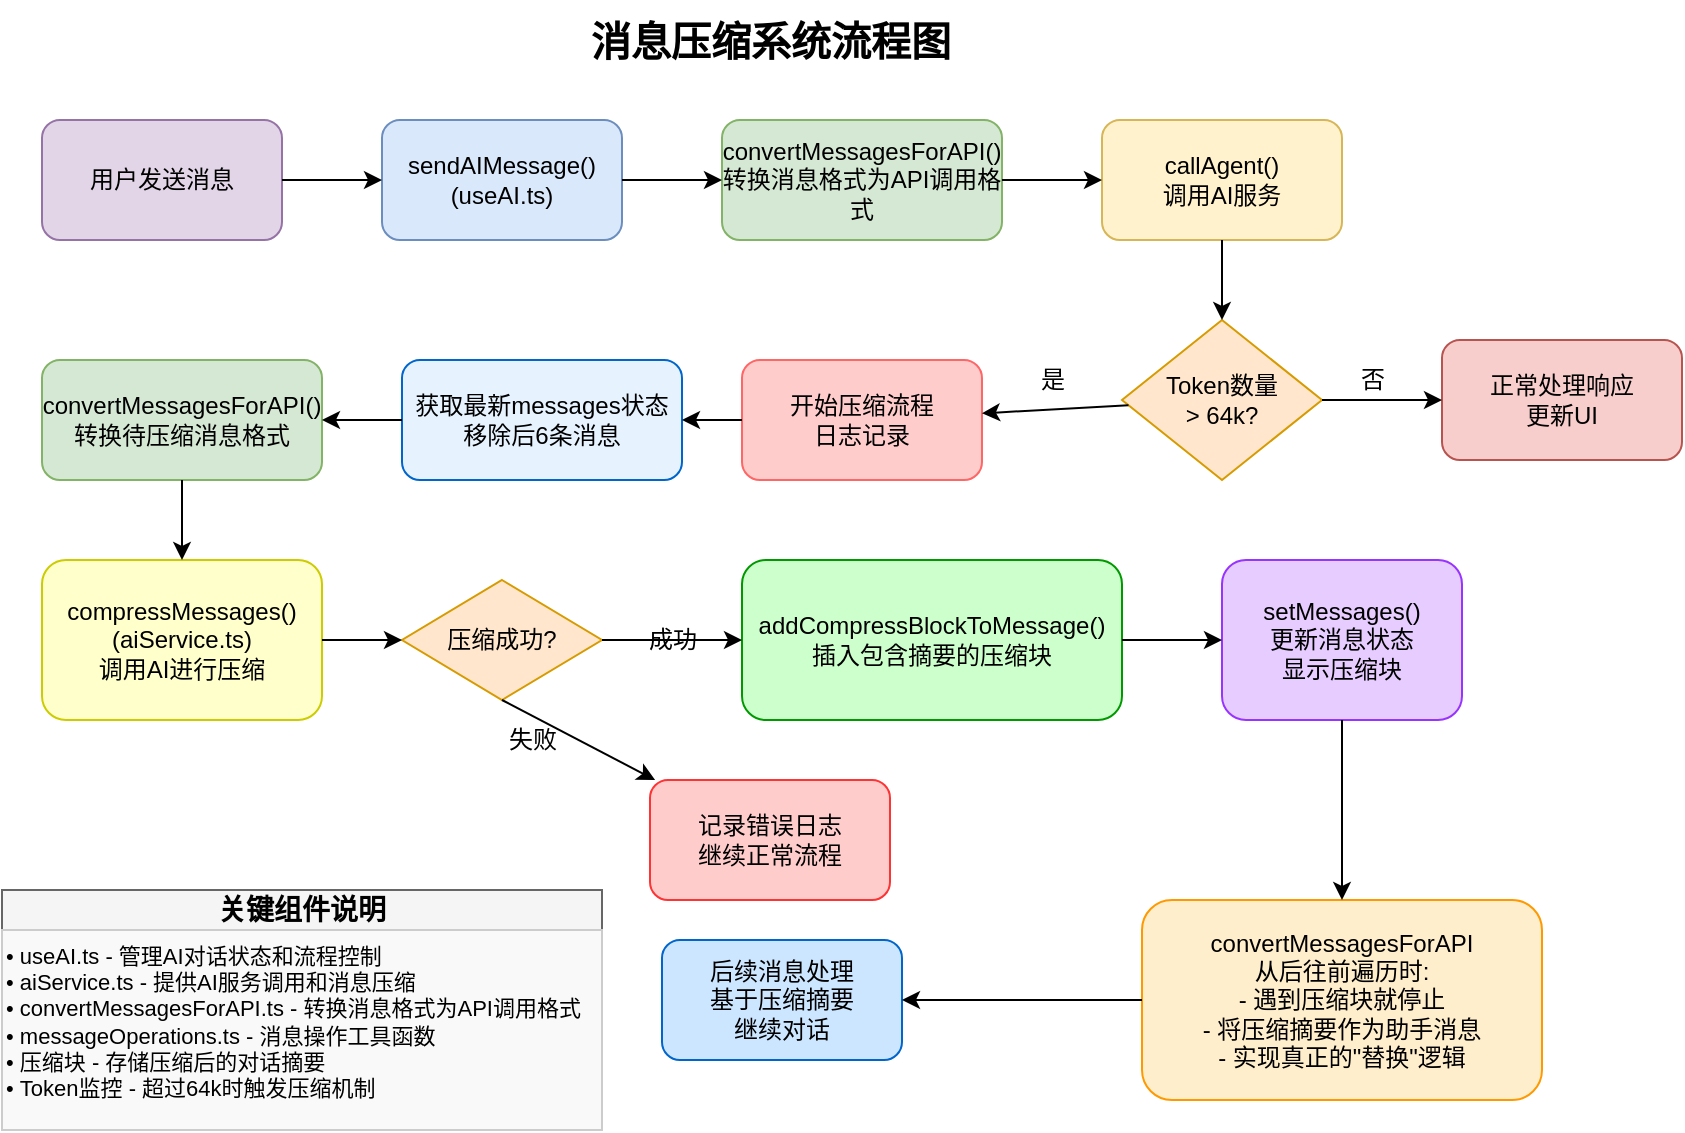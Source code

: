 <mxfile>
    <diagram name="消息压缩流程图" id="message-compression-flow">
        <mxGraphModel dx="1371" dy="849" grid="1" gridSize="10" guides="1" tooltips="1" connect="1" arrows="1" fold="1" page="1" pageScale="1" pageWidth="827" pageHeight="1169" math="0" shadow="0">
            <root>
                <mxCell id="0"/>
                <mxCell id="1" parent="0"/>
                <mxCell id="title" value="消息压缩系统流程图" style="text;strokeColor=none;fillColor=none;html=1;fontSize=20;fontStyle=1;verticalAlign=middle;align=center;" parent="1" vertex="1">
                    <mxGeometry x="300" y="20" width="227" height="40" as="geometry"/>
                </mxCell>
                <mxCell id="user-send" value="用户发送消息" style="rounded=1;whiteSpace=wrap;html=1;fillColor=#e1d5e7;strokeColor=#9673a6;" parent="1" vertex="1">
                    <mxGeometry x="50" y="80" width="120" height="60" as="geometry"/>
                </mxCell>
                <mxCell id="send-ai-message" value="sendAIMessage()&lt;br&gt;(useAI.ts)" style="rounded=1;whiteSpace=wrap;html=1;fillColor=#dae8fc;strokeColor=#6c8ebf;" parent="1" vertex="1">
                    <mxGeometry x="220" y="80" width="120" height="60" as="geometry"/>
                </mxCell>
                <mxCell id="get-recent-messages" value="convertMessagesForAPI()&lt;br&gt;转换消息格式为API调用格式" style="rounded=1;whiteSpace=wrap;html=1;fillColor=#d5e8d4;strokeColor=#82b366;" parent="1" vertex="1">
                    <mxGeometry x="390" y="80" width="140" height="60" as="geometry"/>
                </mxCell>
                <mxCell id="call-agent" value="callAgent()&lt;br&gt;调用AI服务" style="rounded=1;whiteSpace=wrap;html=1;fillColor=#fff2cc;strokeColor=#d6b656;" parent="1" vertex="1">
                    <mxGeometry x="580" y="80" width="120" height="60" as="geometry"/>
                </mxCell>
                <mxCell id="token-check" value="Token数量&lt;br&gt;&amp;gt; 64k?" style="rhombus;whiteSpace=wrap;html=1;fillColor=#ffe6cc;strokeColor=#d79b00;" parent="1" vertex="1">
                    <mxGeometry x="590" y="180" width="100" height="80" as="geometry"/>
                </mxCell>
                <mxCell id="normal-process" value="正常处理响应&lt;br&gt;更新UI" style="rounded=1;whiteSpace=wrap;html=1;fillColor=#f8cecc;strokeColor=#b85450;" parent="1" vertex="1">
                    <mxGeometry x="750" y="190" width="120" height="60" as="geometry"/>
                </mxCell>
                <mxCell id="compression-start" value="开始压缩流程&lt;br&gt;日志记录" style="rounded=1;whiteSpace=wrap;html=1;fillColor=#ffcccc;strokeColor=#ff6666;" parent="1" vertex="1">
                    <mxGeometry x="400" y="200" width="120" height="60" as="geometry"/>
                </mxCell>
                <mxCell id="get-compress-messages" value="获取最新messages状态&lt;br&gt;移除后6条消息" style="rounded=1;whiteSpace=wrap;html=1;fillColor=#e6f3ff;strokeColor=#0066cc;" parent="1" vertex="1">
                    <mxGeometry x="230" y="200" width="140" height="60" as="geometry"/>
                </mxCell>
                <mxCell id="get-recent-for-compress" value="convertMessagesForAPI()&lt;br&gt;转换待压缩消息格式" style="rounded=1;whiteSpace=wrap;html=1;fillColor=#d5e8d4;strokeColor=#82b366;" parent="1" vertex="1">
                    <mxGeometry x="50" y="200" width="140" height="60" as="geometry"/>
                </mxCell>
                <mxCell id="compress-messages" value="compressMessages()&lt;br&gt;(aiService.ts)&lt;br&gt;调用AI进行压缩" style="rounded=1;whiteSpace=wrap;html=1;fillColor=#ffffcc;strokeColor=#cccc00;" parent="1" vertex="1">
                    <mxGeometry x="50" y="300" width="140" height="80" as="geometry"/>
                </mxCell>
                <mxCell id="compress-result" value="压缩成功?" style="rhombus;whiteSpace=wrap;html=1;fillColor=#ffe6cc;strokeColor=#d79b00;" parent="1" vertex="1">
                    <mxGeometry x="230" y="310" width="100" height="60" as="geometry"/>
                </mxCell>
                <mxCell id="compress-success" value="addCompressBlockToMessage()&lt;br&gt;插入包含摘要的压缩块" style="rounded=1;whiteSpace=wrap;html=1;fillColor=#ccffcc;strokeColor=#009900;" parent="1" vertex="1">
                    <mxGeometry x="400" y="300" width="190" height="80" as="geometry"/>
                </mxCell>
                <mxCell id="compress-error" value="记录错误日志&lt;br&gt;继续正常流程" style="rounded=1;whiteSpace=wrap;html=1;fillColor=#ffcccc;strokeColor=#ff3333;" parent="1" vertex="1">
                    <mxGeometry x="354" y="410" width="120" height="60" as="geometry"/>
                </mxCell>
                <mxCell id="update-messages" value="setMessages()&lt;br&gt;更新消息状态&lt;br&gt;显示压缩块" style="rounded=1;whiteSpace=wrap;html=1;fillColor=#e6ccff;strokeColor=#9933ff;" parent="1" vertex="1">
                    <mxGeometry x="640" y="300" width="120" height="80" as="geometry"/>
                </mxCell>
                <mxCell id="compress-block-handling" value="convertMessagesForAPI&lt;br&gt;从后往前遍历时:&lt;br&gt;- 遇到压缩块就停止&lt;br&gt;- 将压缩摘要作为助手消息&lt;br&gt;- 实现真正的&quot;替换&quot;逻辑" style="rounded=1;whiteSpace=wrap;html=1;fillColor=#ffeecc;strokeColor=#ff9900;" parent="1" vertex="1">
                    <mxGeometry x="600" y="470" width="200" height="100" as="geometry"/>
                </mxCell>
                <mxCell id="future-messages" value="后续消息处理&lt;br&gt;基于压缩摘要&lt;br&gt;继续对话" style="rounded=1;whiteSpace=wrap;html=1;fillColor=#cce6ff;strokeColor=#0066cc;" parent="1" vertex="1">
                    <mxGeometry x="360" y="490" width="120" height="60" as="geometry"/>
                </mxCell>
                <mxCell id="edge1" parent="1" source="user-send" target="send-ai-message" edge="1">
                    <mxGeometry relative="1" as="geometry"/>
                </mxCell>
                <mxCell id="edge2" parent="1" source="send-ai-message" target="get-recent-messages" edge="1">
                    <mxGeometry relative="1" as="geometry"/>
                </mxCell>
                <mxCell id="edge3" parent="1" source="get-recent-messages" target="call-agent" edge="1">
                    <mxGeometry relative="1" as="geometry"/>
                </mxCell>
                <mxCell id="edge4" parent="1" source="call-agent" target="token-check" edge="1">
                    <mxGeometry relative="1" as="geometry"/>
                </mxCell>
                <mxCell id="edge5" parent="1" source="token-check" target="normal-process" edge="1">
                    <mxGeometry relative="1" as="geometry">
                        <mxPoint x="720" y="220" as="targetPoint"/>
                    </mxGeometry>
                </mxCell>
                <mxCell id="edge6" parent="1" source="token-check" target="compression-start" edge="1">
                    <mxGeometry relative="1" as="geometry"/>
                </mxCell>
                <mxCell id="edge7" parent="1" source="compression-start" target="get-compress-messages" edge="1">
                    <mxGeometry relative="1" as="geometry"/>
                </mxCell>
                <mxCell id="edge8" parent="1" source="get-compress-messages" target="get-recent-for-compress" edge="1">
                    <mxGeometry relative="1" as="geometry"/>
                </mxCell>
                <mxCell id="edge9" parent="1" source="get-recent-for-compress" target="compress-messages" edge="1">
                    <mxGeometry relative="1" as="geometry"/>
                </mxCell>
                <mxCell id="edge10" parent="1" source="compress-messages" target="compress-result" edge="1">
                    <mxGeometry relative="1" as="geometry"/>
                </mxCell>
                <mxCell id="edge11" parent="1" source="compress-result" target="compress-success" edge="1">
                    <mxGeometry relative="1" as="geometry"/>
                </mxCell>
                <mxCell id="edge12" style="exitX=0.5;exitY=1;exitDx=0;exitDy=0;" parent="1" source="compress-result" target="compress-error" edge="1">
                    <mxGeometry relative="1" as="geometry"/>
                </mxCell>
                <mxCell id="edge13" parent="1" source="compress-success" target="update-messages" edge="1">
                    <mxGeometry relative="1" as="geometry"/>
                </mxCell>
                <mxCell id="edge14" style="exitX=0.5;exitY=1;exitDx=0;exitDy=0;entryX=0.5;entryY=0;entryDx=0;entryDy=0;" parent="1" source="update-messages" target="compress-block-handling" edge="1">
                    <mxGeometry relative="1" as="geometry">
                        <mxPoint x="710" y="520" as="sourcePoint"/>
                        <mxPoint x="150" y="650" as="targetPoint"/>
                        <Array as="points"/>
                    </mxGeometry>
                </mxCell>
                <mxCell id="edge15" parent="1" source="compress-block-handling" target="future-messages" edge="1">
                    <mxGeometry relative="1" as="geometry"/>
                </mxCell>
                <mxCell id="label-yes" value="是" style="text;strokeColor=none;fillColor=none;html=1;fontSize=12;fontStyle=0;verticalAlign=middle;align=center;" parent="1" vertex="1">
                    <mxGeometry x="540" y="200" width="30" height="20" as="geometry"/>
                </mxCell>
                <mxCell id="label-no" value="否" style="text;strokeColor=none;fillColor=none;html=1;fontSize=12;fontStyle=0;verticalAlign=middle;align=center;" parent="1" vertex="1">
                    <mxGeometry x="700" y="200" width="30" height="20" as="geometry"/>
                </mxCell>
                <mxCell id="label-success" value="成功" style="text;strokeColor=none;fillColor=none;html=1;fontSize=12;fontStyle=0;verticalAlign=middle;align=center;" parent="1" vertex="1">
                    <mxGeometry x="350" y="330" width="30" height="20" as="geometry"/>
                </mxCell>
                <mxCell id="label-fail" value="失败" style="text;strokeColor=none;fillColor=none;html=1;fontSize=12;fontStyle=0;verticalAlign=middle;align=center;" parent="1" vertex="1">
                    <mxGeometry x="280" y="380" width="30" height="20" as="geometry"/>
                </mxCell>
                <mxCell id="2" value="" style="group" vertex="1" connectable="0" parent="1">
                    <mxGeometry x="30" y="465" width="300" height="120" as="geometry"/>
                </mxCell>
                <mxCell id="components-box" value="关键组件说明" style="rounded=0;whiteSpace=wrap;html=1;fillColor=#f5f5f5;strokeColor=#666666;fontSize=14;fontStyle=1;" parent="2" vertex="1">
                    <mxGeometry width="300" height="20" as="geometry"/>
                </mxCell>
                <mxCell id="components-list" value="• useAI.ts - 管理AI对话状态和流程控制&lt;br&gt;• aiService.ts - 提供AI服务调用和消息压缩&lt;br&gt;• convertMessagesForAPI.ts - 转换消息格式为API调用格式&lt;br&gt;• messageOperations.ts - 消息操作工具函数&lt;br&gt;• 压缩块 - 存储压缩后的对话摘要&lt;br&gt;• Token监控 - 超过64k时触发压缩机制" style="rounded=0;whiteSpace=wrap;html=1;fillColor=#f9f9f9;strokeColor=#cccccc;fontSize=11;align=left;verticalAlign=top;" parent="2" vertex="1">
                    <mxGeometry y="20" width="300" height="100" as="geometry"/>
                </mxCell>
            </root>
        </mxGraphModel>
    </diagram>
</mxfile>